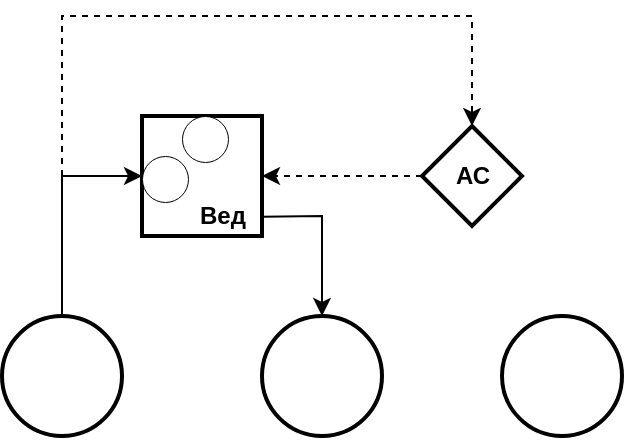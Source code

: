 <mxfile version="17.4.0" type="github">
  <diagram id="WKx3-mMpE8VJ6pZ8A8f2" name="Page-1">
    <mxGraphModel dx="677" dy="374" grid="1" gridSize="10" guides="1" tooltips="1" connect="1" arrows="1" fold="1" page="1" pageScale="1" pageWidth="827" pageHeight="1169" math="0" shadow="0">
      <root>
        <mxCell id="0" />
        <mxCell id="1" parent="0" />
        <mxCell id="2iHKMLVQ9v02vyDDEUzA-4" value="" style="rounded=0;whiteSpace=wrap;html=1;strokeWidth=2;" vertex="1" parent="1">
          <mxGeometry x="160" y="310" width="60" height="60" as="geometry" />
        </mxCell>
        <mxCell id="2iHKMLVQ9v02vyDDEUzA-5" value="" style="endArrow=classic;html=1;rounded=0;entryX=1;entryY=0.5;entryDx=0;entryDy=0;dashed=1;" edge="1" parent="1" target="2iHKMLVQ9v02vyDDEUzA-4">
          <mxGeometry width="50" height="50" relative="1" as="geometry">
            <mxPoint x="300" y="340" as="sourcePoint" />
            <mxPoint x="440" y="210" as="targetPoint" />
          </mxGeometry>
        </mxCell>
        <mxCell id="2iHKMLVQ9v02vyDDEUzA-6" value="" style="rhombus;whiteSpace=wrap;html=1;strokeWidth=2;" vertex="1" parent="1">
          <mxGeometry x="300" y="315" width="50" height="50" as="geometry" />
        </mxCell>
        <mxCell id="2iHKMLVQ9v02vyDDEUzA-7" value="&lt;b&gt;АС&lt;/b&gt;" style="text;html=1;align=center;verticalAlign=middle;resizable=0;points=[];autosize=1;strokeColor=none;fillColor=none;strokeWidth=1;" vertex="1" parent="1">
          <mxGeometry x="310" y="330" width="30" height="20" as="geometry" />
        </mxCell>
        <mxCell id="2iHKMLVQ9v02vyDDEUzA-8" value="" style="endArrow=classic;html=1;rounded=0;entryX=0.5;entryY=0;entryDx=0;entryDy=0;dashed=1;" edge="1" parent="1" target="2iHKMLVQ9v02vyDDEUzA-6">
          <mxGeometry width="50" height="50" relative="1" as="geometry">
            <mxPoint x="120" y="340" as="sourcePoint" />
            <mxPoint x="200" y="250" as="targetPoint" />
            <Array as="points">
              <mxPoint x="120" y="260" />
              <mxPoint x="325" y="260" />
            </Array>
          </mxGeometry>
        </mxCell>
        <mxCell id="2iHKMLVQ9v02vyDDEUzA-9" value="" style="endArrow=classic;html=1;rounded=0;entryX=0;entryY=0.5;entryDx=0;entryDy=0;" edge="1" parent="1" target="2iHKMLVQ9v02vyDDEUzA-4">
          <mxGeometry width="50" height="50" relative="1" as="geometry">
            <mxPoint x="120" y="410" as="sourcePoint" />
            <mxPoint x="140" y="380" as="targetPoint" />
            <Array as="points">
              <mxPoint x="120" y="340" />
            </Array>
          </mxGeometry>
        </mxCell>
        <mxCell id="2iHKMLVQ9v02vyDDEUzA-10" value="" style="ellipse;whiteSpace=wrap;html=1;aspect=fixed;strokeColor=default;strokeWidth=2;" vertex="1" parent="1">
          <mxGeometry x="90" y="410" width="60" height="60" as="geometry" />
        </mxCell>
        <mxCell id="2iHKMLVQ9v02vyDDEUzA-11" value="" style="ellipse;whiteSpace=wrap;html=1;aspect=fixed;strokeColor=default;strokeWidth=2;" vertex="1" parent="1">
          <mxGeometry x="220" y="410" width="60" height="60" as="geometry" />
        </mxCell>
        <mxCell id="2iHKMLVQ9v02vyDDEUzA-12" value="" style="ellipse;whiteSpace=wrap;html=1;aspect=fixed;strokeColor=default;strokeWidth=2;" vertex="1" parent="1">
          <mxGeometry x="340" y="410" width="60" height="60" as="geometry" />
        </mxCell>
        <mxCell id="2iHKMLVQ9v02vyDDEUzA-13" value="Вед" style="text;html=1;align=center;verticalAlign=middle;resizable=0;points=[];autosize=1;strokeColor=none;fillColor=none;strokeWidth=1;fontSize=12;fontStyle=1" vertex="1" parent="1">
          <mxGeometry x="180" y="350" width="40" height="20" as="geometry" />
        </mxCell>
        <mxCell id="2iHKMLVQ9v02vyDDEUzA-14" value="" style="ellipse;whiteSpace=wrap;html=1;aspect=fixed;fontSize=12;strokeColor=default;strokeWidth=0.5;" vertex="1" parent="1">
          <mxGeometry x="180" y="310" width="23" height="23" as="geometry" />
        </mxCell>
        <mxCell id="2iHKMLVQ9v02vyDDEUzA-15" value="" style="ellipse;whiteSpace=wrap;html=1;aspect=fixed;fontSize=12;strokeColor=default;strokeWidth=0.5;" vertex="1" parent="1">
          <mxGeometry x="160" y="330" width="23" height="23" as="geometry" />
        </mxCell>
        <mxCell id="2iHKMLVQ9v02vyDDEUzA-16" value="" style="endArrow=classic;html=1;rounded=0;fontSize=12;exitX=1;exitY=0.517;exitDx=0;exitDy=0;exitPerimeter=0;entryX=0.5;entryY=0;entryDx=0;entryDy=0;" edge="1" parent="1" source="2iHKMLVQ9v02vyDDEUzA-13" target="2iHKMLVQ9v02vyDDEUzA-11">
          <mxGeometry width="50" height="50" relative="1" as="geometry">
            <mxPoint x="240" y="430" as="sourcePoint" />
            <mxPoint x="290" y="380" as="targetPoint" />
            <Array as="points">
              <mxPoint x="250" y="360" />
            </Array>
          </mxGeometry>
        </mxCell>
      </root>
    </mxGraphModel>
  </diagram>
</mxfile>
